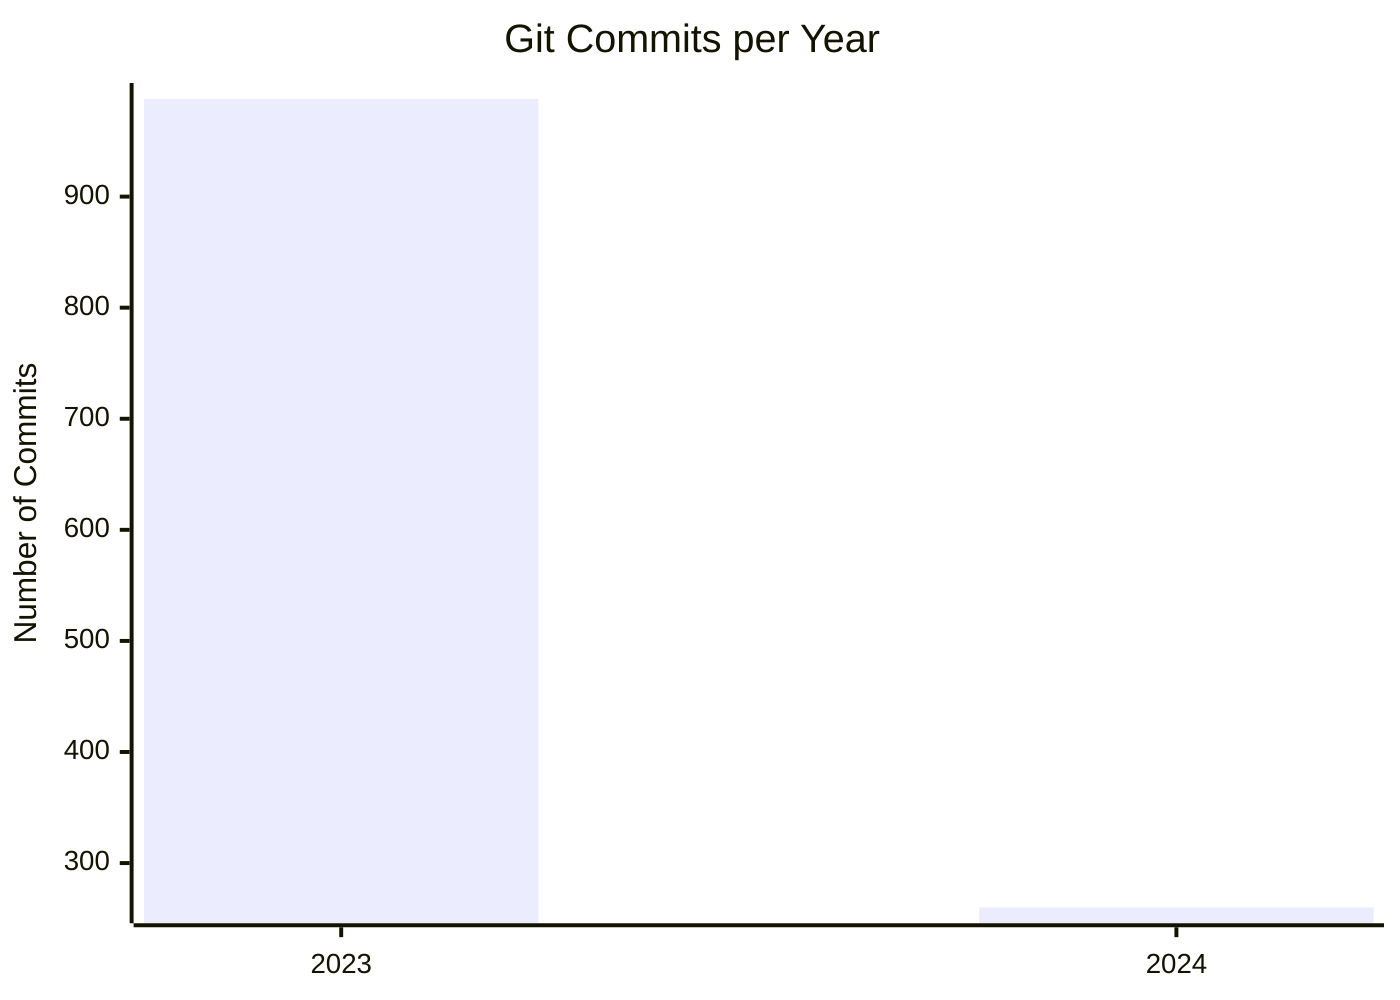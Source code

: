 xychart-beta
    title "Git Commits per Year"
    x-axis [ 2023, 2024 ]
    y-axis "Number of Commits"
    bar    [ 988, 260 ]
    %%line [ 988, 260 ]
